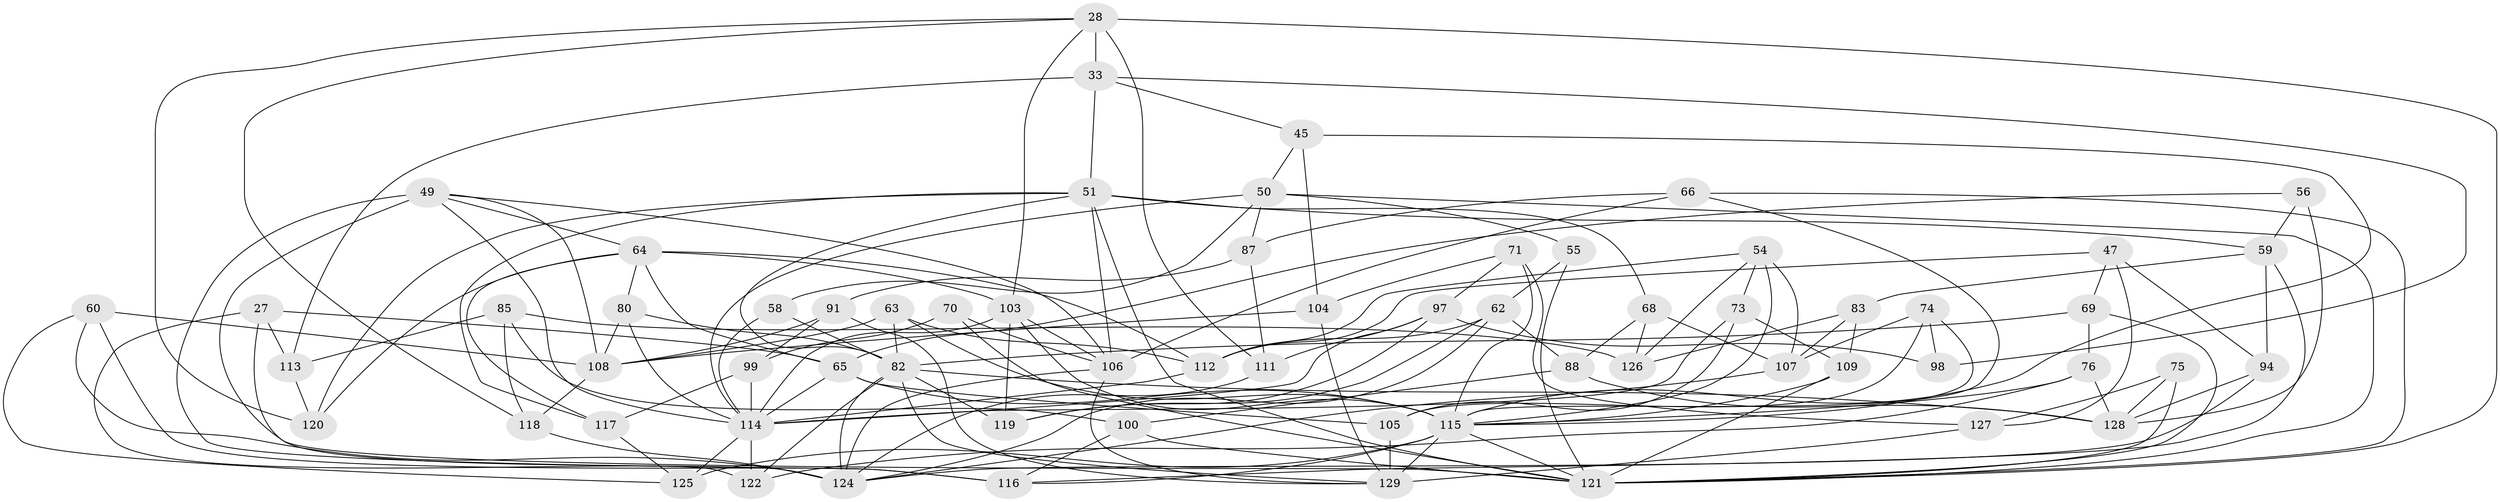 // original degree distribution, {4: 1.0}
// Generated by graph-tools (version 1.1) at 2025/57/03/09/25 04:57:39]
// undirected, 64 vertices, 162 edges
graph export_dot {
graph [start="1"]
  node [color=gray90,style=filled];
  27 [super="+4"];
  28 [super="+2+7"];
  33 [super="+19"];
  45;
  47;
  49 [super="+44"];
  50 [super="+42"];
  51 [super="+48"];
  54 [super="+14"];
  55;
  56;
  58;
  59 [super="+3"];
  60 [super="+46"];
  62 [super="+52"];
  63;
  64 [super="+1+17"];
  65 [super="+24"];
  66;
  68;
  69;
  70;
  71 [super="+43"];
  73;
  74;
  75;
  76;
  80;
  82 [super="+34+26"];
  83;
  85;
  87;
  88;
  91;
  94;
  97 [super="+29"];
  98;
  99;
  100;
  103 [super="+89"];
  104;
  105 [super="+15"];
  106 [super="+31+72"];
  107 [super="+78"];
  108 [super="+39+92"];
  109 [super="+102"];
  111;
  112 [super="+9+90"];
  113;
  114 [super="+6+86+32+57"];
  115 [super="+21+20+79+81+84"];
  116 [super="+53+96"];
  117;
  118;
  119;
  120;
  121 [super="+8+10+36+110"];
  122 [super="+35"];
  124 [super="+123"];
  125;
  126;
  127;
  128 [super="+5+67"];
  129 [super="+12+77+93"];
  27 -- 124 [weight=2];
  27 -- 122 [weight=2];
  27 -- 113;
  27 -- 65;
  28 -- 103;
  28 -- 118;
  28 -- 111;
  28 -- 120;
  28 -- 33 [weight=2];
  28 -- 121 [weight=2];
  33 -- 113;
  33 -- 98;
  33 -- 45;
  33 -- 51;
  45 -- 50;
  45 -- 104;
  45 -- 115;
  47 -- 127;
  47 -- 69;
  47 -- 94;
  47 -- 112;
  49 -- 116 [weight=3];
  49 -- 114;
  49 -- 64;
  49 -- 121;
  49 -- 106;
  49 -- 108;
  50 -- 121;
  50 -- 114;
  50 -- 58;
  50 -- 87;
  50 -- 55;
  51 -- 120;
  51 -- 117;
  51 -- 68;
  51 -- 121;
  51 -- 59;
  51 -- 82;
  51 -- 106;
  54 -- 107 [weight=2];
  54 -- 112;
  54 -- 73;
  54 -- 126;
  54 -- 115;
  55 -- 121 [weight=2];
  55 -- 62;
  56 -- 59;
  56 -- 65;
  56 -- 128 [weight=2];
  58 -- 114 [weight=2];
  58 -- 82;
  59 -- 83;
  59 -- 116 [weight=2];
  59 -- 94;
  60 -- 125;
  60 -- 108 [weight=2];
  60 -- 124;
  60 -- 116 [weight=2];
  62 -- 119;
  62 -- 88;
  62 -- 112 [weight=2];
  62 -- 124;
  63 -- 112;
  63 -- 108;
  63 -- 82;
  63 -- 115;
  64 -- 80;
  64 -- 120;
  64 -- 117;
  64 -- 112 [weight=2];
  64 -- 65;
  64 -- 103;
  65 -- 114 [weight=2];
  65 -- 105;
  65 -- 115 [weight=2];
  66 -- 121;
  66 -- 87;
  66 -- 106;
  66 -- 115;
  68 -- 126;
  68 -- 88;
  68 -- 107;
  69 -- 76;
  69 -- 82;
  69 -- 121;
  70 -- 106;
  70 -- 99;
  70 -- 121 [weight=2];
  71 -- 97;
  71 -- 115 [weight=3];
  71 -- 104;
  71 -- 127;
  73 -- 109;
  73 -- 105;
  73 -- 114;
  74 -- 115;
  74 -- 107;
  74 -- 105;
  74 -- 98;
  75 -- 127;
  75 -- 128 [weight=2];
  75 -- 121;
  76 -- 122;
  76 -- 128;
  76 -- 115;
  80 -- 82;
  80 -- 108;
  80 -- 114;
  82 -- 119;
  82 -- 128;
  82 -- 129;
  82 -- 122;
  82 -- 124;
  83 -- 126;
  83 -- 107;
  83 -- 109;
  85 -- 126;
  85 -- 100;
  85 -- 118;
  85 -- 113;
  87 -- 91;
  87 -- 111;
  88 -- 100;
  88 -- 128;
  91 -- 99;
  91 -- 129;
  91 -- 108;
  94 -- 124;
  94 -- 128;
  97 -- 111;
  97 -- 98 [weight=2];
  97 -- 119;
  97 -- 114;
  99 -- 114;
  99 -- 117;
  100 -- 121;
  100 -- 116;
  103 -- 114 [weight=2];
  103 -- 115;
  103 -- 119;
  103 -- 106 [weight=2];
  104 -- 129;
  104 -- 108;
  105 -- 129 [weight=3];
  106 -- 129;
  106 -- 124;
  107 -- 124;
  108 -- 118;
  109 -- 115 [weight=2];
  109 -- 121 [weight=2];
  111 -- 124;
  112 -- 114;
  113 -- 120;
  114 -- 122 [weight=2];
  114 -- 125;
  115 -- 125;
  115 -- 129 [weight=2];
  115 -- 121;
  115 -- 116 [weight=2];
  117 -- 125;
  118 -- 124;
  127 -- 129;
}
